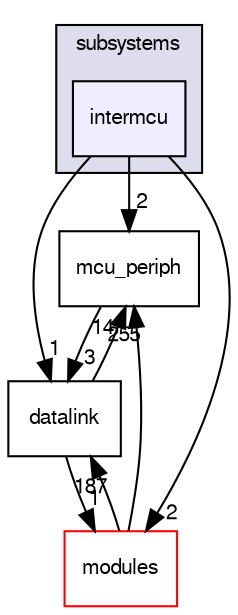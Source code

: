 digraph "sw/airborne/subsystems/intermcu" {
  compound=true
  node [ fontsize="10", fontname="FreeSans"];
  edge [ labelfontsize="10", labelfontname="FreeSans"];
  subgraph clusterdir_12d6ec7aac5a4a9b8cee17e35022d7c7 {
    graph [ bgcolor="#ddddee", pencolor="black", label="subsystems" fontname="FreeSans", fontsize="10", URL="dir_12d6ec7aac5a4a9b8cee17e35022d7c7.html"]
  dir_20e4859fd0a482048af55ed36cbc5ed3 [shape=box, label="intermcu", style="filled", fillcolor="#eeeeff", pencolor="black", URL="dir_20e4859fd0a482048af55ed36cbc5ed3.html"];
  }
  dir_1ca43f6a116d741d80fb1d0555a2b198 [shape=box label="mcu_periph" URL="dir_1ca43f6a116d741d80fb1d0555a2b198.html"];
  dir_6567a5a7be991f15b7628b3b0eb084bd [shape=box label="datalink" URL="dir_6567a5a7be991f15b7628b3b0eb084bd.html"];
  dir_c2abcdd6ccb39c3582929c0e3f5651c2 [shape=box label="modules" fillcolor="white" style="filled" color="red" URL="dir_c2abcdd6ccb39c3582929c0e3f5651c2.html"];
  dir_20e4859fd0a482048af55ed36cbc5ed3->dir_1ca43f6a116d741d80fb1d0555a2b198 [headlabel="2", labeldistance=1.5 headhref="dir_000228_000120.html"];
  dir_20e4859fd0a482048af55ed36cbc5ed3->dir_6567a5a7be991f15b7628b3b0eb084bd [headlabel="1", labeldistance=1.5 headhref="dir_000228_000052.html"];
  dir_20e4859fd0a482048af55ed36cbc5ed3->dir_c2abcdd6ccb39c3582929c0e3f5651c2 [headlabel="2", labeldistance=1.5 headhref="dir_000228_000046.html"];
  dir_1ca43f6a116d741d80fb1d0555a2b198->dir_6567a5a7be991f15b7628b3b0eb084bd [headlabel="3", labeldistance=1.5 headhref="dir_000120_000052.html"];
  dir_6567a5a7be991f15b7628b3b0eb084bd->dir_1ca43f6a116d741d80fb1d0555a2b198 [headlabel="14", labeldistance=1.5 headhref="dir_000052_000120.html"];
  dir_6567a5a7be991f15b7628b3b0eb084bd->dir_c2abcdd6ccb39c3582929c0e3f5651c2 [headlabel="1", labeldistance=1.5 headhref="dir_000052_000046.html"];
  dir_c2abcdd6ccb39c3582929c0e3f5651c2->dir_1ca43f6a116d741d80fb1d0555a2b198 [headlabel="255", labeldistance=1.5 headhref="dir_000046_000120.html"];
  dir_c2abcdd6ccb39c3582929c0e3f5651c2->dir_6567a5a7be991f15b7628b3b0eb084bd [headlabel="187", labeldistance=1.5 headhref="dir_000046_000052.html"];
}
